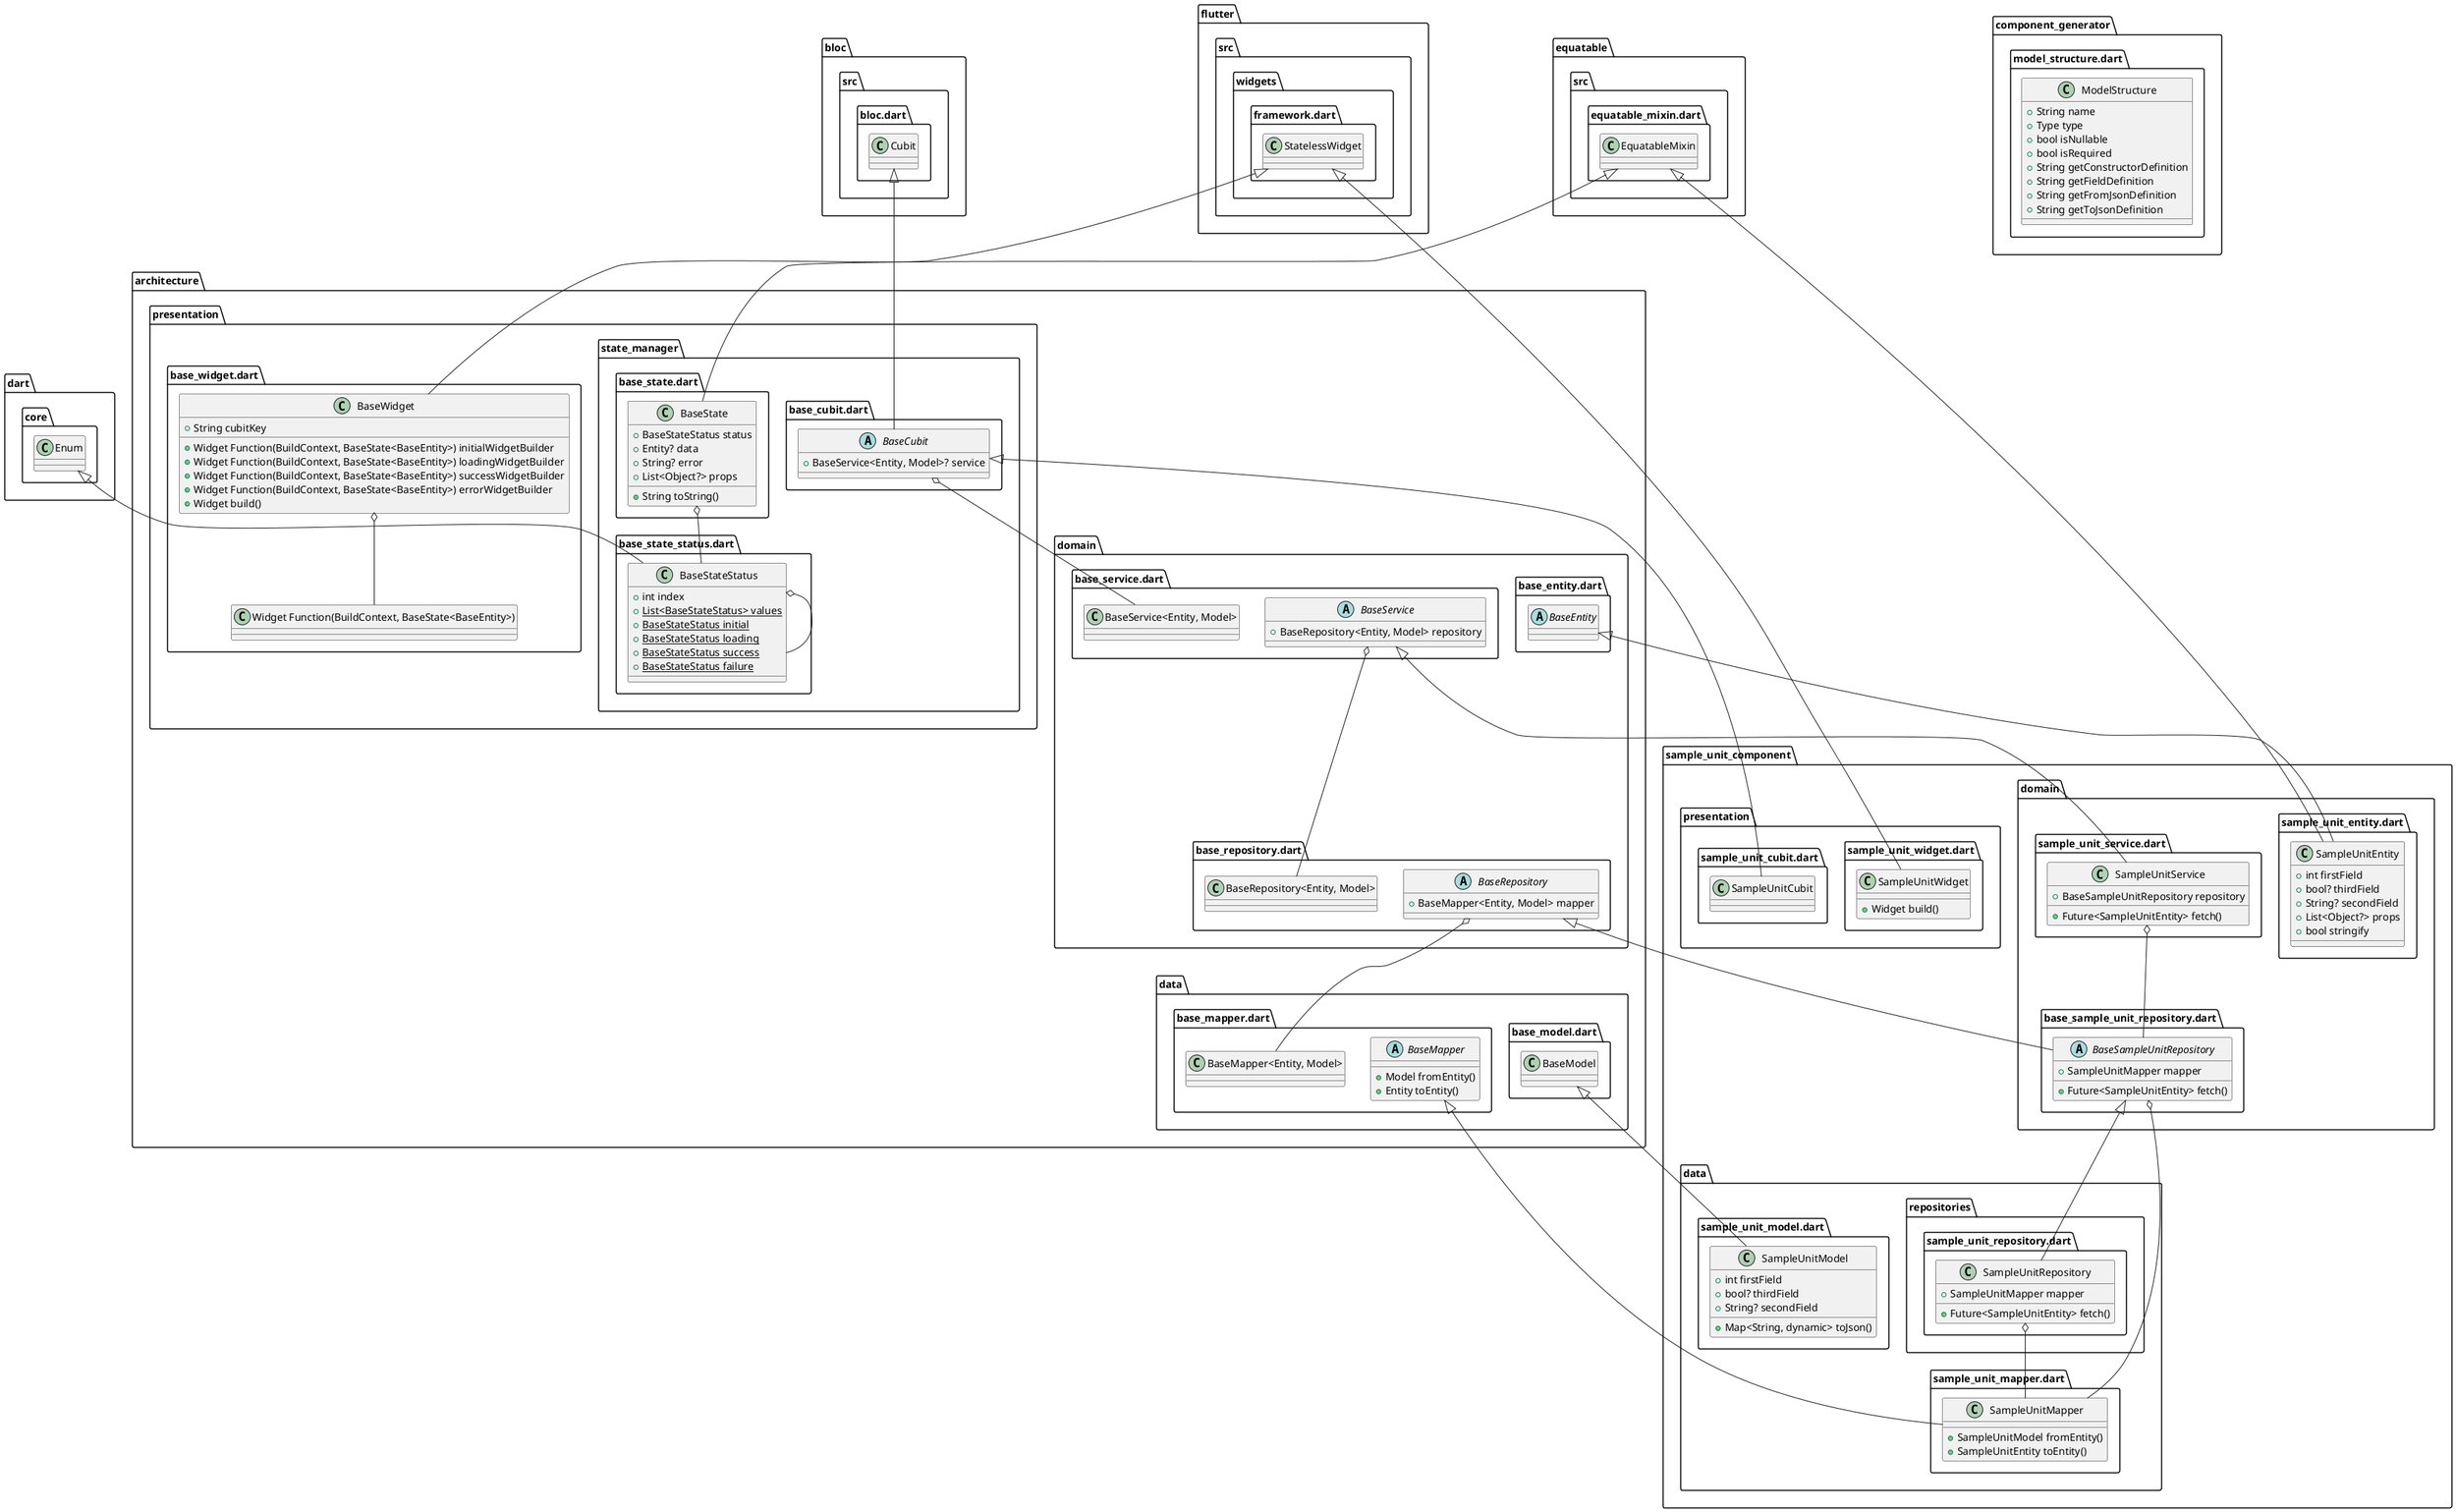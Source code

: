 @startuml
set namespaceSeparator ::

class "sample_unit_component::data::repositories::sample_unit_repository.dart::SampleUnitRepository" {
  +SampleUnitMapper mapper
  +Future<SampleUnitEntity> fetch()
}

"sample_unit_component::data::repositories::sample_unit_repository.dart::SampleUnitRepository" o-- "sample_unit_component::data::sample_unit_mapper.dart::SampleUnitMapper"
"sample_unit_component::domain::base_sample_unit_repository.dart::BaseSampleUnitRepository" <|-- "sample_unit_component::data::repositories::sample_unit_repository.dart::SampleUnitRepository"

class "sample_unit_component::data::sample_unit_mapper.dart::SampleUnitMapper" {
  +SampleUnitModel fromEntity()
  +SampleUnitEntity toEntity()
}

"architecture::data::base_mapper.dart::BaseMapper" <|-- "sample_unit_component::data::sample_unit_mapper.dart::SampleUnitMapper"

class "sample_unit_component::data::sample_unit_model.dart::SampleUnitModel" {
  +int firstField
  +bool? thirdField
  +String? secondField
  +Map<String, dynamic> toJson()
}

"architecture::data::base_model.dart::BaseModel" <|-- "sample_unit_component::data::sample_unit_model.dart::SampleUnitModel"

class "sample_unit_component::domain::sample_unit_entity.dart::SampleUnitEntity" {
  +int firstField
  +bool? thirdField
  +String? secondField
  +List<Object?> props
  +bool stringify
}

"equatable::src::equatable_mixin.dart::EquatableMixin" <|-- "sample_unit_component::domain::sample_unit_entity.dart::SampleUnitEntity"
"architecture::domain::base_entity.dart::BaseEntity" <|-- "sample_unit_component::domain::sample_unit_entity.dart::SampleUnitEntity"

abstract class "sample_unit_component::domain::base_sample_unit_repository.dart::BaseSampleUnitRepository" {
  +SampleUnitMapper mapper
  +Future<SampleUnitEntity> fetch()
}

"sample_unit_component::domain::base_sample_unit_repository.dart::BaseSampleUnitRepository" o-- "sample_unit_component::data::sample_unit_mapper.dart::SampleUnitMapper"
"architecture::domain::base_repository.dart::BaseRepository" <|-- "sample_unit_component::domain::base_sample_unit_repository.dart::BaseSampleUnitRepository"

class "sample_unit_component::domain::sample_unit_service.dart::SampleUnitService" {
  +BaseSampleUnitRepository repository
  +Future<SampleUnitEntity> fetch()
}

"sample_unit_component::domain::sample_unit_service.dart::SampleUnitService" o-- "sample_unit_component::domain::base_sample_unit_repository.dart::BaseSampleUnitRepository"
"architecture::domain::base_service.dart::BaseService" <|-- "sample_unit_component::domain::sample_unit_service.dart::SampleUnitService"

class "sample_unit_component::presentation::sample_unit_cubit.dart::SampleUnitCubit" {
}

"architecture::presentation::state_manager::base_cubit.dart::BaseCubit" <|-- "sample_unit_component::presentation::sample_unit_cubit.dart::SampleUnitCubit"

class "sample_unit_component::presentation::sample_unit_widget.dart::SampleUnitWidget" {
  +Widget build()
}

"flutter::src::widgets::framework.dart::StatelessWidget" <|-- "sample_unit_component::presentation::sample_unit_widget.dart::SampleUnitWidget"

class "component_generator::model_structure.dart::ModelStructure" {
  +String name
  +Type type
  +bool isNullable
  +bool isRequired
  +String getConstructorDefinition
  +String getFieldDefinition
  +String getFromJsonDefinition
  +String getToJsonDefinition
}

abstract class "architecture::data::base_mapper.dart::BaseMapper" {
  +Model fromEntity()
  +Entity toEntity()
}

class "architecture::data::base_model.dart::BaseModel" {
}

abstract class "architecture::domain::base_repository.dart::BaseRepository" {
  +BaseMapper<Entity, Model> mapper
}

"architecture::domain::base_repository.dart::BaseRepository" o-- "architecture::data::base_mapper.dart::BaseMapper<Entity, Model>"

abstract class "architecture::domain::base_service.dart::BaseService" {
  +BaseRepository<Entity, Model> repository
}

"architecture::domain::base_service.dart::BaseService" o-- "architecture::domain::base_repository.dart::BaseRepository<Entity, Model>"

abstract class "architecture::domain::base_entity.dart::BaseEntity" {
}

class "architecture::presentation::state_manager::base_state_status.dart::BaseStateStatus" {
  +int index
  {static} +List<BaseStateStatus> values
  {static} +BaseStateStatus initial
  {static} +BaseStateStatus loading
  {static} +BaseStateStatus success
  {static} +BaseStateStatus failure
}

"architecture::presentation::state_manager::base_state_status.dart::BaseStateStatus" o-- "architecture::presentation::state_manager::base_state_status.dart::BaseStateStatus"
"dart::core::Enum" <|-- "architecture::presentation::state_manager::base_state_status.dart::BaseStateStatus"

class "architecture::presentation::state_manager::base_state.dart::BaseState" {
  +BaseStateStatus status
  +Entity? data
  +String? error
  +List<Object?> props
  +String toString()
}

"architecture::presentation::state_manager::base_state.dart::BaseState" o-- "architecture::presentation::state_manager::base_state_status.dart::BaseStateStatus"
"equatable::src::equatable_mixin.dart::EquatableMixin" <|-- "architecture::presentation::state_manager::base_state.dart::BaseState"

abstract class "architecture::presentation::state_manager::base_cubit.dart::BaseCubit" {
  +BaseService<Entity, Model>? service
}

"architecture::presentation::state_manager::base_cubit.dart::BaseCubit" o-- "architecture::domain::base_service.dart::BaseService<Entity, Model>"
"bloc::src::bloc.dart::Cubit" <|-- "architecture::presentation::state_manager::base_cubit.dart::BaseCubit"

class "architecture::presentation::base_widget.dart::BaseWidget" {
  +String cubitKey
  +Widget Function(BuildContext, BaseState<BaseEntity>) initialWidgetBuilder
  +Widget Function(BuildContext, BaseState<BaseEntity>) loadingWidgetBuilder
  +Widget Function(BuildContext, BaseState<BaseEntity>) successWidgetBuilder
  +Widget Function(BuildContext, BaseState<BaseEntity>) errorWidgetBuilder
  +Widget build()
}

"architecture::presentation::base_widget.dart::BaseWidget" o-- "architecture::presentation::base_widget.dart::Widget Function(BuildContext, BaseState<BaseEntity>)"
"flutter::src::widgets::framework.dart::StatelessWidget" <|-- "architecture::presentation::base_widget.dart::BaseWidget"

@enduml
